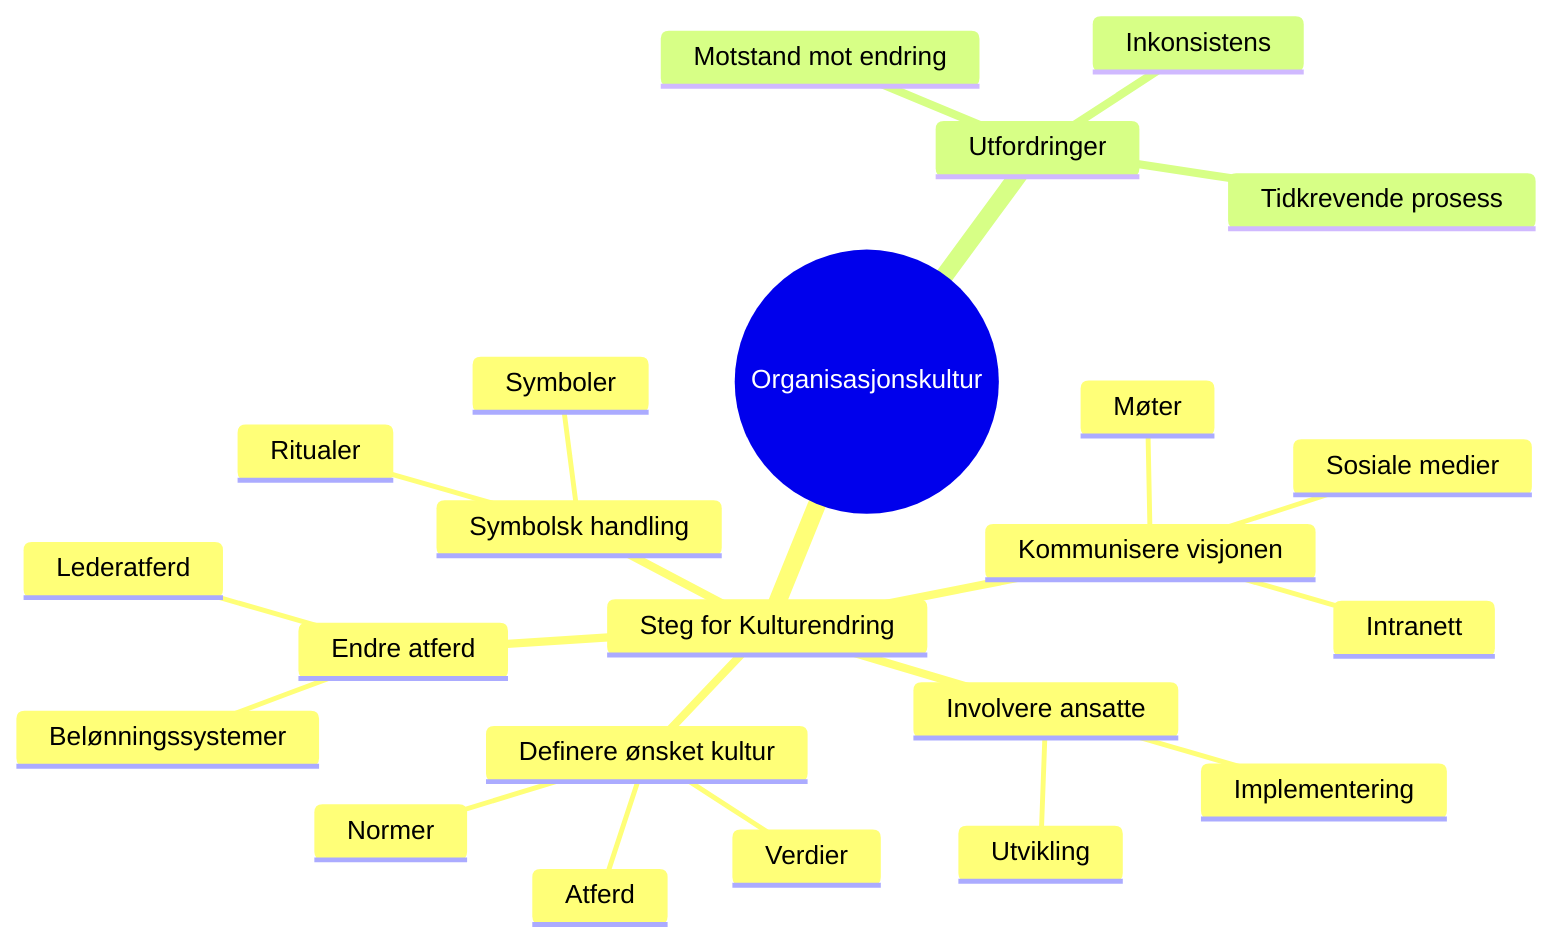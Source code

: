 mindmap
  root((Organisasjonskultur))
    Steg for Kulturendring
      Definere ønsket kultur
        Verdier
        Normer
        Atferd
      Kommunisere visjonen
        Møter
        Intranett
        Sosiale medier
      Endre atferd
        Lederatferd
        Belønningssystemer
      Involvere ansatte
        Utvikling
        Implementering
      Symbolsk handling
        Symboler
        Ritualer
    Utfordringer
      Motstand mot endring
      Tidkrevende prosess
      Inkonsistens